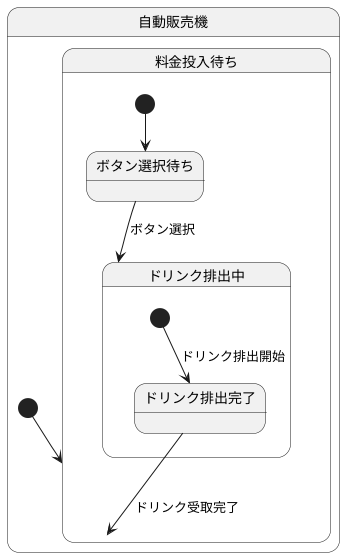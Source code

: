 @startuml
state 自動販売機 {
[*] --> 料金投入待ち

state 料金投入待ち {
  [*] --> ボタン選択待ち
  ボタン選択待ち --> ドリンク排出中: ボタン選択
}

state ドリンク排出中 {
  [*] --> ドリンク排出完了: ドリンク排出開始
  ドリンク排出完了 --> 料金投入待ち: ドリンク受取完了
}

}

@enduml
